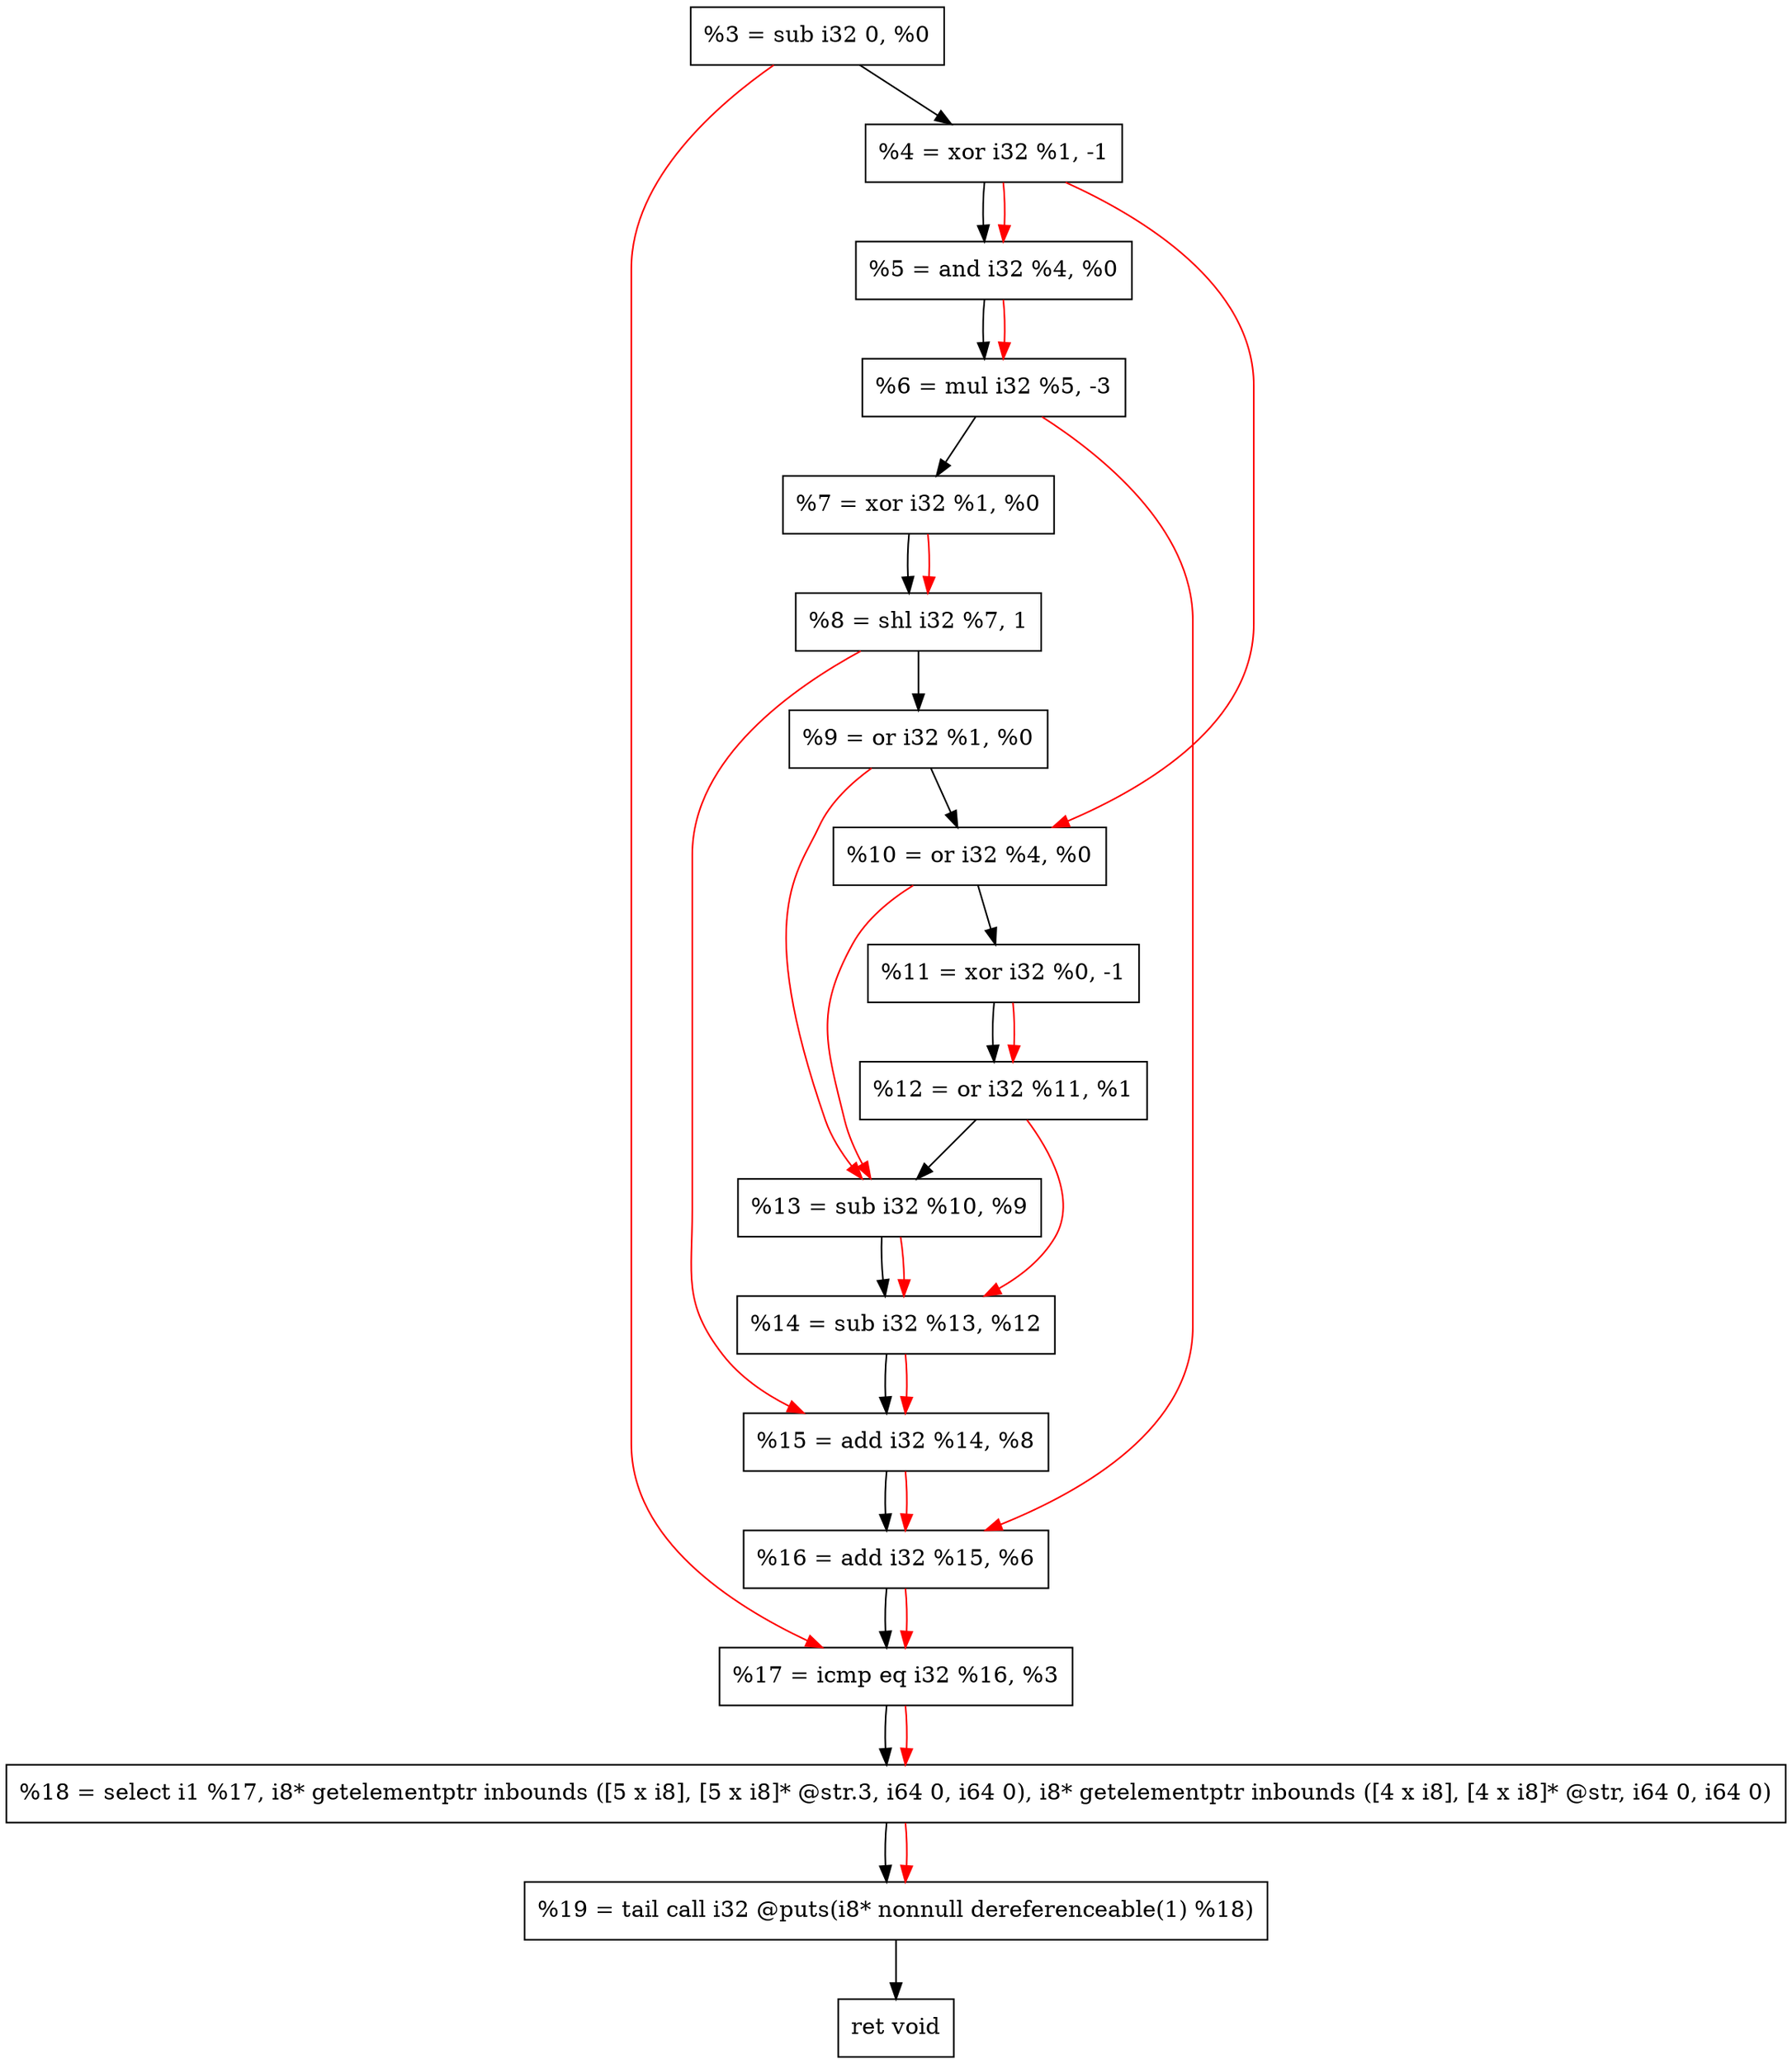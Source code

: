 digraph "DFG for'crackme' function" {
	Node0x7309d0[shape=record, label="  %3 = sub i32 0, %0"];
	Node0x730a70[shape=record, label="  %4 = xor i32 %1, -1"];
	Node0x730b30[shape=record, label="  %5 = and i32 %4, %0"];
	Node0x730ba0[shape=record, label="  %6 = mul i32 %5, -3"];
	Node0x730c10[shape=record, label="  %7 = xor i32 %1, %0"];
	Node0x730cb0[shape=record, label="  %8 = shl i32 %7, 1"];
	Node0x730d20[shape=record, label="  %9 = or i32 %1, %0"];
	Node0x730d90[shape=record, label="  %10 = or i32 %4, %0"];
	Node0x730e00[shape=record, label="  %11 = xor i32 %0, -1"];
	Node0x730e70[shape=record, label="  %12 = or i32 %11, %1"];
	Node0x730ee0[shape=record, label="  %13 = sub i32 %10, %9"];
	Node0x730f50[shape=record, label="  %14 = sub i32 %13, %12"];
	Node0x730fc0[shape=record, label="  %15 = add i32 %14, %8"];
	Node0x731030[shape=record, label="  %16 = add i32 %15, %6"];
	Node0x7310a0[shape=record, label="  %17 = icmp eq i32 %16, %3"];
	Node0x6d1268[shape=record, label="  %18 = select i1 %17, i8* getelementptr inbounds ([5 x i8], [5 x i8]* @str.3, i64 0, i64 0), i8* getelementptr inbounds ([4 x i8], [4 x i8]* @str, i64 0, i64 0)"];
	Node0x731540[shape=record, label="  %19 = tail call i32 @puts(i8* nonnull dereferenceable(1) %18)"];
	Node0x731590[shape=record, label="  ret void"];
	Node0x7309d0 -> Node0x730a70;
	Node0x730a70 -> Node0x730b30;
	Node0x730b30 -> Node0x730ba0;
	Node0x730ba0 -> Node0x730c10;
	Node0x730c10 -> Node0x730cb0;
	Node0x730cb0 -> Node0x730d20;
	Node0x730d20 -> Node0x730d90;
	Node0x730d90 -> Node0x730e00;
	Node0x730e00 -> Node0x730e70;
	Node0x730e70 -> Node0x730ee0;
	Node0x730ee0 -> Node0x730f50;
	Node0x730f50 -> Node0x730fc0;
	Node0x730fc0 -> Node0x731030;
	Node0x731030 -> Node0x7310a0;
	Node0x7310a0 -> Node0x6d1268;
	Node0x6d1268 -> Node0x731540;
	Node0x731540 -> Node0x731590;
edge [color=red]
	Node0x730a70 -> Node0x730b30;
	Node0x730b30 -> Node0x730ba0;
	Node0x730c10 -> Node0x730cb0;
	Node0x730a70 -> Node0x730d90;
	Node0x730e00 -> Node0x730e70;
	Node0x730d90 -> Node0x730ee0;
	Node0x730d20 -> Node0x730ee0;
	Node0x730ee0 -> Node0x730f50;
	Node0x730e70 -> Node0x730f50;
	Node0x730f50 -> Node0x730fc0;
	Node0x730cb0 -> Node0x730fc0;
	Node0x730fc0 -> Node0x731030;
	Node0x730ba0 -> Node0x731030;
	Node0x731030 -> Node0x7310a0;
	Node0x7309d0 -> Node0x7310a0;
	Node0x7310a0 -> Node0x6d1268;
	Node0x6d1268 -> Node0x731540;
}
